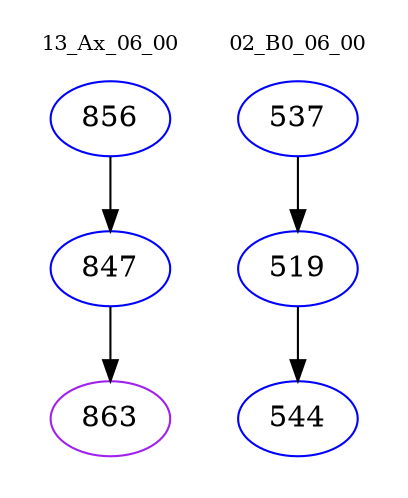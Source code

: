 digraph{
subgraph cluster_0 {
color = white
label = "13_Ax_06_00";
fontsize=10;
T0_856 [label="856", color="blue"]
T0_856 -> T0_847 [color="black"]
T0_847 [label="847", color="blue"]
T0_847 -> T0_863 [color="black"]
T0_863 [label="863", color="purple"]
}
subgraph cluster_1 {
color = white
label = "02_B0_06_00";
fontsize=10;
T1_537 [label="537", color="blue"]
T1_537 -> T1_519 [color="black"]
T1_519 [label="519", color="blue"]
T1_519 -> T1_544 [color="black"]
T1_544 [label="544", color="blue"]
}
}
